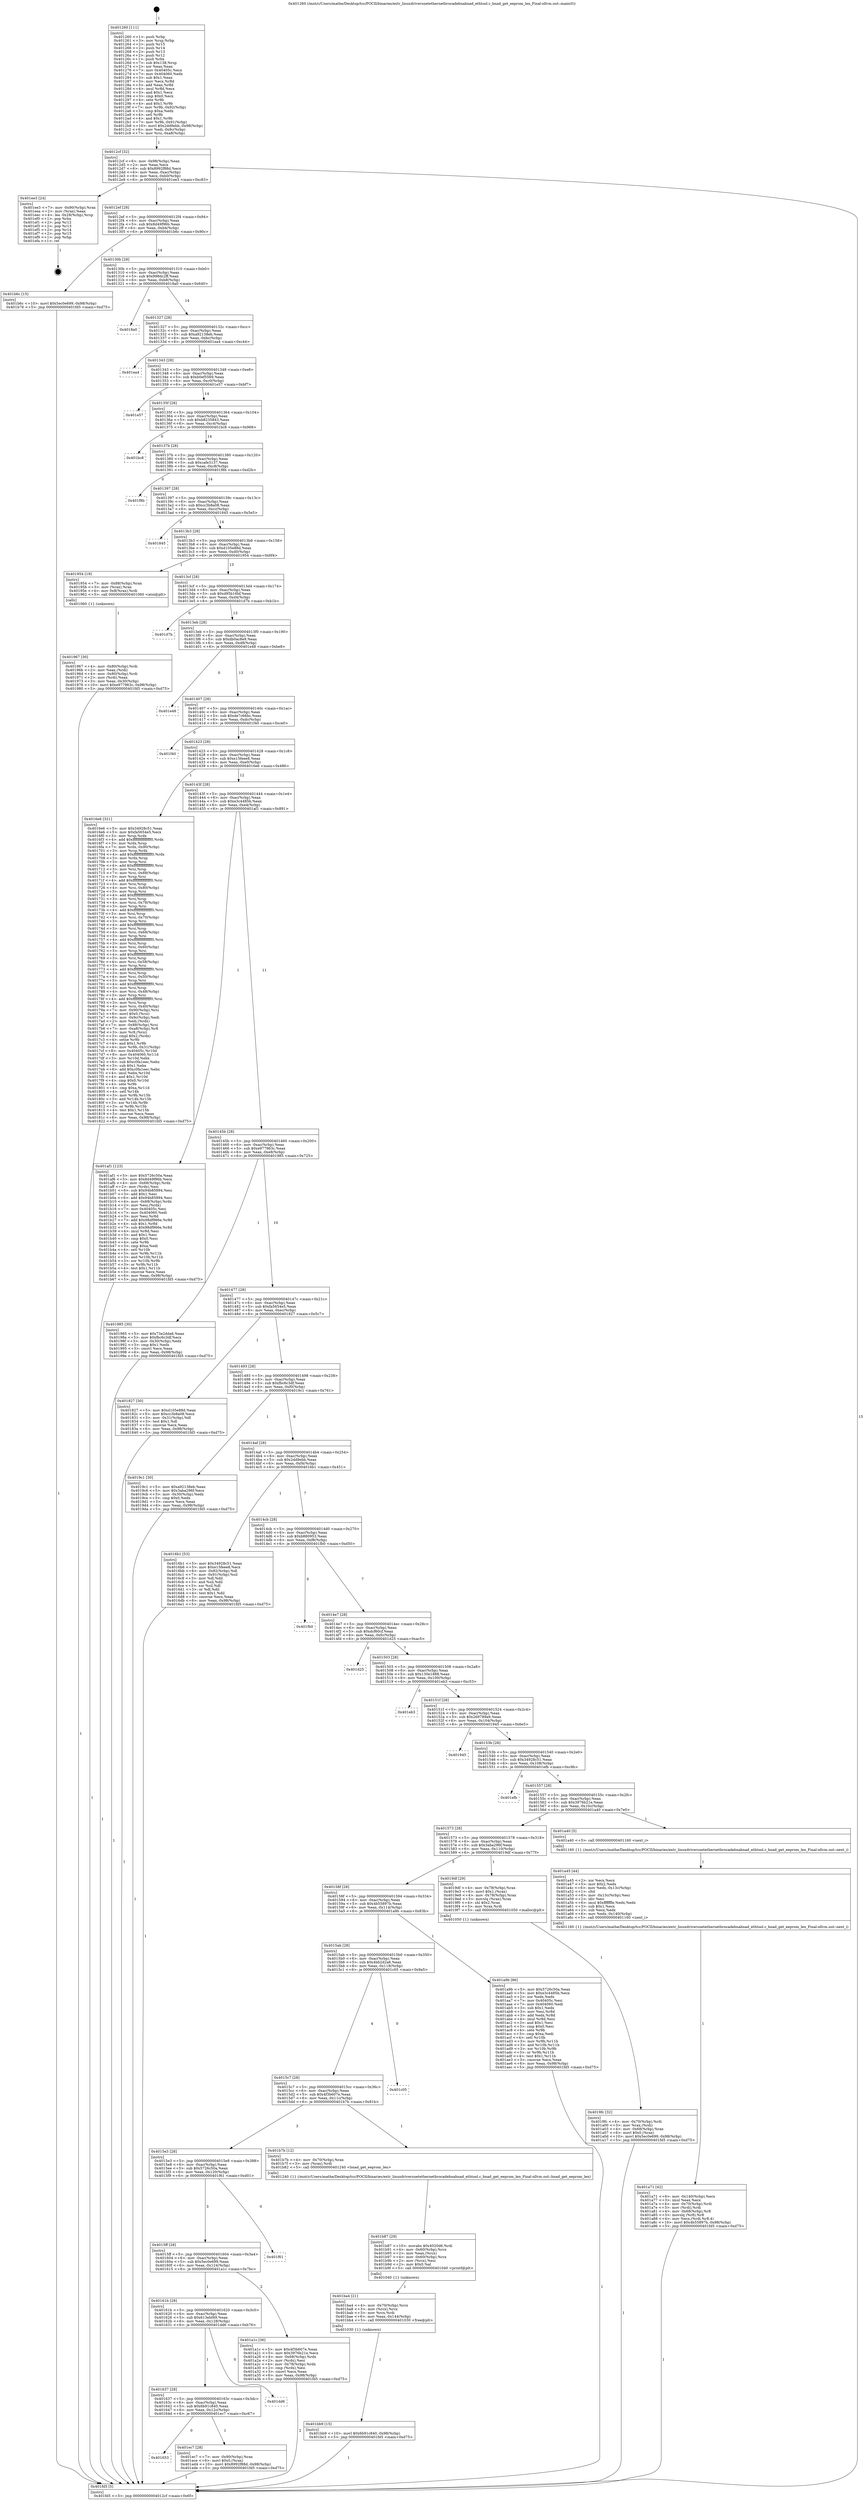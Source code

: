 digraph "0x401260" {
  label = "0x401260 (/mnt/c/Users/mathe/Desktop/tcc/POCII/binaries/extr_linuxdriversnetethernetbrocadebnabnad_ethtool.c_bnad_get_eeprom_len_Final-ollvm.out::main(0))"
  labelloc = "t"
  node[shape=record]

  Entry [label="",width=0.3,height=0.3,shape=circle,fillcolor=black,style=filled]
  "0x4012cf" [label="{
     0x4012cf [32]\l
     | [instrs]\l
     &nbsp;&nbsp;0x4012cf \<+6\>: mov -0x98(%rbp),%eax\l
     &nbsp;&nbsp;0x4012d5 \<+2\>: mov %eax,%ecx\l
     &nbsp;&nbsp;0x4012d7 \<+6\>: sub $0x8992f88d,%ecx\l
     &nbsp;&nbsp;0x4012dd \<+6\>: mov %eax,-0xac(%rbp)\l
     &nbsp;&nbsp;0x4012e3 \<+6\>: mov %ecx,-0xb0(%rbp)\l
     &nbsp;&nbsp;0x4012e9 \<+6\>: je 0000000000401ee3 \<main+0xc83\>\l
  }"]
  "0x401ee3" [label="{
     0x401ee3 [24]\l
     | [instrs]\l
     &nbsp;&nbsp;0x401ee3 \<+7\>: mov -0x90(%rbp),%rax\l
     &nbsp;&nbsp;0x401eea \<+2\>: mov (%rax),%eax\l
     &nbsp;&nbsp;0x401eec \<+4\>: lea -0x28(%rbp),%rsp\l
     &nbsp;&nbsp;0x401ef0 \<+1\>: pop %rbx\l
     &nbsp;&nbsp;0x401ef1 \<+2\>: pop %r12\l
     &nbsp;&nbsp;0x401ef3 \<+2\>: pop %r13\l
     &nbsp;&nbsp;0x401ef5 \<+2\>: pop %r14\l
     &nbsp;&nbsp;0x401ef7 \<+2\>: pop %r15\l
     &nbsp;&nbsp;0x401ef9 \<+1\>: pop %rbp\l
     &nbsp;&nbsp;0x401efa \<+1\>: ret\l
  }"]
  "0x4012ef" [label="{
     0x4012ef [28]\l
     | [instrs]\l
     &nbsp;&nbsp;0x4012ef \<+5\>: jmp 00000000004012f4 \<main+0x94\>\l
     &nbsp;&nbsp;0x4012f4 \<+6\>: mov -0xac(%rbp),%eax\l
     &nbsp;&nbsp;0x4012fa \<+5\>: sub $0x8d49f96b,%eax\l
     &nbsp;&nbsp;0x4012ff \<+6\>: mov %eax,-0xb4(%rbp)\l
     &nbsp;&nbsp;0x401305 \<+6\>: je 0000000000401b6c \<main+0x90c\>\l
  }"]
  Exit [label="",width=0.3,height=0.3,shape=circle,fillcolor=black,style=filled,peripheries=2]
  "0x401b6c" [label="{
     0x401b6c [15]\l
     | [instrs]\l
     &nbsp;&nbsp;0x401b6c \<+10\>: movl $0x5ec0e699,-0x98(%rbp)\l
     &nbsp;&nbsp;0x401b76 \<+5\>: jmp 0000000000401fd5 \<main+0xd75\>\l
  }"]
  "0x40130b" [label="{
     0x40130b [28]\l
     | [instrs]\l
     &nbsp;&nbsp;0x40130b \<+5\>: jmp 0000000000401310 \<main+0xb0\>\l
     &nbsp;&nbsp;0x401310 \<+6\>: mov -0xac(%rbp),%eax\l
     &nbsp;&nbsp;0x401316 \<+5\>: sub $0x998dc2ff,%eax\l
     &nbsp;&nbsp;0x40131b \<+6\>: mov %eax,-0xb8(%rbp)\l
     &nbsp;&nbsp;0x401321 \<+6\>: je 00000000004018a0 \<main+0x640\>\l
  }"]
  "0x401653" [label="{
     0x401653\l
  }", style=dashed]
  "0x4018a0" [label="{
     0x4018a0\l
  }", style=dashed]
  "0x401327" [label="{
     0x401327 [28]\l
     | [instrs]\l
     &nbsp;&nbsp;0x401327 \<+5\>: jmp 000000000040132c \<main+0xcc\>\l
     &nbsp;&nbsp;0x40132c \<+6\>: mov -0xac(%rbp),%eax\l
     &nbsp;&nbsp;0x401332 \<+5\>: sub $0xa92138eb,%eax\l
     &nbsp;&nbsp;0x401337 \<+6\>: mov %eax,-0xbc(%rbp)\l
     &nbsp;&nbsp;0x40133d \<+6\>: je 0000000000401ea4 \<main+0xc44\>\l
  }"]
  "0x401ec7" [label="{
     0x401ec7 [28]\l
     | [instrs]\l
     &nbsp;&nbsp;0x401ec7 \<+7\>: mov -0x90(%rbp),%rax\l
     &nbsp;&nbsp;0x401ece \<+6\>: movl $0x0,(%rax)\l
     &nbsp;&nbsp;0x401ed4 \<+10\>: movl $0x8992f88d,-0x98(%rbp)\l
     &nbsp;&nbsp;0x401ede \<+5\>: jmp 0000000000401fd5 \<main+0xd75\>\l
  }"]
  "0x401ea4" [label="{
     0x401ea4\l
  }", style=dashed]
  "0x401343" [label="{
     0x401343 [28]\l
     | [instrs]\l
     &nbsp;&nbsp;0x401343 \<+5\>: jmp 0000000000401348 \<main+0xe8\>\l
     &nbsp;&nbsp;0x401348 \<+6\>: mov -0xac(%rbp),%eax\l
     &nbsp;&nbsp;0x40134e \<+5\>: sub $0xb0ef5569,%eax\l
     &nbsp;&nbsp;0x401353 \<+6\>: mov %eax,-0xc0(%rbp)\l
     &nbsp;&nbsp;0x401359 \<+6\>: je 0000000000401e57 \<main+0xbf7\>\l
  }"]
  "0x401637" [label="{
     0x401637 [28]\l
     | [instrs]\l
     &nbsp;&nbsp;0x401637 \<+5\>: jmp 000000000040163c \<main+0x3dc\>\l
     &nbsp;&nbsp;0x40163c \<+6\>: mov -0xac(%rbp),%eax\l
     &nbsp;&nbsp;0x401642 \<+5\>: sub $0x6b91c840,%eax\l
     &nbsp;&nbsp;0x401647 \<+6\>: mov %eax,-0x12c(%rbp)\l
     &nbsp;&nbsp;0x40164d \<+6\>: je 0000000000401ec7 \<main+0xc67\>\l
  }"]
  "0x401e57" [label="{
     0x401e57\l
  }", style=dashed]
  "0x40135f" [label="{
     0x40135f [28]\l
     | [instrs]\l
     &nbsp;&nbsp;0x40135f \<+5\>: jmp 0000000000401364 \<main+0x104\>\l
     &nbsp;&nbsp;0x401364 \<+6\>: mov -0xac(%rbp),%eax\l
     &nbsp;&nbsp;0x40136a \<+5\>: sub $0xb8235843,%eax\l
     &nbsp;&nbsp;0x40136f \<+6\>: mov %eax,-0xc4(%rbp)\l
     &nbsp;&nbsp;0x401375 \<+6\>: je 0000000000401bc8 \<main+0x968\>\l
  }"]
  "0x401dd6" [label="{
     0x401dd6\l
  }", style=dashed]
  "0x401bc8" [label="{
     0x401bc8\l
  }", style=dashed]
  "0x40137b" [label="{
     0x40137b [28]\l
     | [instrs]\l
     &nbsp;&nbsp;0x40137b \<+5\>: jmp 0000000000401380 \<main+0x120\>\l
     &nbsp;&nbsp;0x401380 \<+6\>: mov -0xac(%rbp),%eax\l
     &nbsp;&nbsp;0x401386 \<+5\>: sub $0xcafe3137,%eax\l
     &nbsp;&nbsp;0x40138b \<+6\>: mov %eax,-0xc8(%rbp)\l
     &nbsp;&nbsp;0x401391 \<+6\>: je 0000000000401f8b \<main+0xd2b\>\l
  }"]
  "0x401bb9" [label="{
     0x401bb9 [15]\l
     | [instrs]\l
     &nbsp;&nbsp;0x401bb9 \<+10\>: movl $0x6b91c840,-0x98(%rbp)\l
     &nbsp;&nbsp;0x401bc3 \<+5\>: jmp 0000000000401fd5 \<main+0xd75\>\l
  }"]
  "0x401f8b" [label="{
     0x401f8b\l
  }", style=dashed]
  "0x401397" [label="{
     0x401397 [28]\l
     | [instrs]\l
     &nbsp;&nbsp;0x401397 \<+5\>: jmp 000000000040139c \<main+0x13c\>\l
     &nbsp;&nbsp;0x40139c \<+6\>: mov -0xac(%rbp),%eax\l
     &nbsp;&nbsp;0x4013a2 \<+5\>: sub $0xcc3b8a08,%eax\l
     &nbsp;&nbsp;0x4013a7 \<+6\>: mov %eax,-0xcc(%rbp)\l
     &nbsp;&nbsp;0x4013ad \<+6\>: je 0000000000401845 \<main+0x5e5\>\l
  }"]
  "0x401ba4" [label="{
     0x401ba4 [21]\l
     | [instrs]\l
     &nbsp;&nbsp;0x401ba4 \<+4\>: mov -0x70(%rbp),%rcx\l
     &nbsp;&nbsp;0x401ba8 \<+3\>: mov (%rcx),%rcx\l
     &nbsp;&nbsp;0x401bab \<+3\>: mov %rcx,%rdi\l
     &nbsp;&nbsp;0x401bae \<+6\>: mov %eax,-0x144(%rbp)\l
     &nbsp;&nbsp;0x401bb4 \<+5\>: call 0000000000401030 \<free@plt\>\l
     | [calls]\l
     &nbsp;&nbsp;0x401030 \{1\} (unknown)\l
  }"]
  "0x401845" [label="{
     0x401845\l
  }", style=dashed]
  "0x4013b3" [label="{
     0x4013b3 [28]\l
     | [instrs]\l
     &nbsp;&nbsp;0x4013b3 \<+5\>: jmp 00000000004013b8 \<main+0x158\>\l
     &nbsp;&nbsp;0x4013b8 \<+6\>: mov -0xac(%rbp),%eax\l
     &nbsp;&nbsp;0x4013be \<+5\>: sub $0xd105e88d,%eax\l
     &nbsp;&nbsp;0x4013c3 \<+6\>: mov %eax,-0xd0(%rbp)\l
     &nbsp;&nbsp;0x4013c9 \<+6\>: je 0000000000401954 \<main+0x6f4\>\l
  }"]
  "0x401b87" [label="{
     0x401b87 [29]\l
     | [instrs]\l
     &nbsp;&nbsp;0x401b87 \<+10\>: movabs $0x4020d6,%rdi\l
     &nbsp;&nbsp;0x401b91 \<+4\>: mov -0x60(%rbp),%rcx\l
     &nbsp;&nbsp;0x401b95 \<+2\>: mov %eax,(%rcx)\l
     &nbsp;&nbsp;0x401b97 \<+4\>: mov -0x60(%rbp),%rcx\l
     &nbsp;&nbsp;0x401b9b \<+2\>: mov (%rcx),%esi\l
     &nbsp;&nbsp;0x401b9d \<+2\>: mov $0x0,%al\l
     &nbsp;&nbsp;0x401b9f \<+5\>: call 0000000000401040 \<printf@plt\>\l
     | [calls]\l
     &nbsp;&nbsp;0x401040 \{1\} (unknown)\l
  }"]
  "0x401954" [label="{
     0x401954 [19]\l
     | [instrs]\l
     &nbsp;&nbsp;0x401954 \<+7\>: mov -0x88(%rbp),%rax\l
     &nbsp;&nbsp;0x40195b \<+3\>: mov (%rax),%rax\l
     &nbsp;&nbsp;0x40195e \<+4\>: mov 0x8(%rax),%rdi\l
     &nbsp;&nbsp;0x401962 \<+5\>: call 0000000000401060 \<atoi@plt\>\l
     | [calls]\l
     &nbsp;&nbsp;0x401060 \{1\} (unknown)\l
  }"]
  "0x4013cf" [label="{
     0x4013cf [28]\l
     | [instrs]\l
     &nbsp;&nbsp;0x4013cf \<+5\>: jmp 00000000004013d4 \<main+0x174\>\l
     &nbsp;&nbsp;0x4013d4 \<+6\>: mov -0xac(%rbp),%eax\l
     &nbsp;&nbsp;0x4013da \<+5\>: sub $0xd95b16bf,%eax\l
     &nbsp;&nbsp;0x4013df \<+6\>: mov %eax,-0xd4(%rbp)\l
     &nbsp;&nbsp;0x4013e5 \<+6\>: je 0000000000401d7b \<main+0xb1b\>\l
  }"]
  "0x401a71" [label="{
     0x401a71 [42]\l
     | [instrs]\l
     &nbsp;&nbsp;0x401a71 \<+6\>: mov -0x140(%rbp),%ecx\l
     &nbsp;&nbsp;0x401a77 \<+3\>: imul %eax,%ecx\l
     &nbsp;&nbsp;0x401a7a \<+4\>: mov -0x70(%rbp),%rdi\l
     &nbsp;&nbsp;0x401a7e \<+3\>: mov (%rdi),%rdi\l
     &nbsp;&nbsp;0x401a81 \<+4\>: mov -0x68(%rbp),%r8\l
     &nbsp;&nbsp;0x401a85 \<+3\>: movslq (%r8),%r8\l
     &nbsp;&nbsp;0x401a88 \<+4\>: mov %ecx,(%rdi,%r8,4)\l
     &nbsp;&nbsp;0x401a8c \<+10\>: movl $0x4b55897b,-0x98(%rbp)\l
     &nbsp;&nbsp;0x401a96 \<+5\>: jmp 0000000000401fd5 \<main+0xd75\>\l
  }"]
  "0x401d7b" [label="{
     0x401d7b\l
  }", style=dashed]
  "0x4013eb" [label="{
     0x4013eb [28]\l
     | [instrs]\l
     &nbsp;&nbsp;0x4013eb \<+5\>: jmp 00000000004013f0 \<main+0x190\>\l
     &nbsp;&nbsp;0x4013f0 \<+6\>: mov -0xac(%rbp),%eax\l
     &nbsp;&nbsp;0x4013f6 \<+5\>: sub $0xdb0ac8e9,%eax\l
     &nbsp;&nbsp;0x4013fb \<+6\>: mov %eax,-0xd8(%rbp)\l
     &nbsp;&nbsp;0x401401 \<+6\>: je 0000000000401e48 \<main+0xbe8\>\l
  }"]
  "0x401a45" [label="{
     0x401a45 [44]\l
     | [instrs]\l
     &nbsp;&nbsp;0x401a45 \<+2\>: xor %ecx,%ecx\l
     &nbsp;&nbsp;0x401a47 \<+5\>: mov $0x2,%edx\l
     &nbsp;&nbsp;0x401a4c \<+6\>: mov %edx,-0x13c(%rbp)\l
     &nbsp;&nbsp;0x401a52 \<+1\>: cltd\l
     &nbsp;&nbsp;0x401a53 \<+6\>: mov -0x13c(%rbp),%esi\l
     &nbsp;&nbsp;0x401a59 \<+2\>: idiv %esi\l
     &nbsp;&nbsp;0x401a5b \<+6\>: imul $0xfffffffe,%edx,%edx\l
     &nbsp;&nbsp;0x401a61 \<+3\>: sub $0x1,%ecx\l
     &nbsp;&nbsp;0x401a64 \<+2\>: sub %ecx,%edx\l
     &nbsp;&nbsp;0x401a66 \<+6\>: mov %edx,-0x140(%rbp)\l
     &nbsp;&nbsp;0x401a6c \<+5\>: call 0000000000401160 \<next_i\>\l
     | [calls]\l
     &nbsp;&nbsp;0x401160 \{1\} (/mnt/c/Users/mathe/Desktop/tcc/POCII/binaries/extr_linuxdriversnetethernetbrocadebnabnad_ethtool.c_bnad_get_eeprom_len_Final-ollvm.out::next_i)\l
  }"]
  "0x401e48" [label="{
     0x401e48\l
  }", style=dashed]
  "0x401407" [label="{
     0x401407 [28]\l
     | [instrs]\l
     &nbsp;&nbsp;0x401407 \<+5\>: jmp 000000000040140c \<main+0x1ac\>\l
     &nbsp;&nbsp;0x40140c \<+6\>: mov -0xac(%rbp),%eax\l
     &nbsp;&nbsp;0x401412 \<+5\>: sub $0xde7c66bc,%eax\l
     &nbsp;&nbsp;0x401417 \<+6\>: mov %eax,-0xdc(%rbp)\l
     &nbsp;&nbsp;0x40141d \<+6\>: je 0000000000401f40 \<main+0xce0\>\l
  }"]
  "0x40161b" [label="{
     0x40161b [28]\l
     | [instrs]\l
     &nbsp;&nbsp;0x40161b \<+5\>: jmp 0000000000401620 \<main+0x3c0\>\l
     &nbsp;&nbsp;0x401620 \<+6\>: mov -0xac(%rbp),%eax\l
     &nbsp;&nbsp;0x401626 \<+5\>: sub $0x613ebf49,%eax\l
     &nbsp;&nbsp;0x40162b \<+6\>: mov %eax,-0x128(%rbp)\l
     &nbsp;&nbsp;0x401631 \<+6\>: je 0000000000401dd6 \<main+0xb76\>\l
  }"]
  "0x401f40" [label="{
     0x401f40\l
  }", style=dashed]
  "0x401423" [label="{
     0x401423 [28]\l
     | [instrs]\l
     &nbsp;&nbsp;0x401423 \<+5\>: jmp 0000000000401428 \<main+0x1c8\>\l
     &nbsp;&nbsp;0x401428 \<+6\>: mov -0xac(%rbp),%eax\l
     &nbsp;&nbsp;0x40142e \<+5\>: sub $0xe15feee8,%eax\l
     &nbsp;&nbsp;0x401433 \<+6\>: mov %eax,-0xe0(%rbp)\l
     &nbsp;&nbsp;0x401439 \<+6\>: je 00000000004016e6 \<main+0x486\>\l
  }"]
  "0x401a1c" [label="{
     0x401a1c [36]\l
     | [instrs]\l
     &nbsp;&nbsp;0x401a1c \<+5\>: mov $0x4f3b607e,%eax\l
     &nbsp;&nbsp;0x401a21 \<+5\>: mov $0x3976b21e,%ecx\l
     &nbsp;&nbsp;0x401a26 \<+4\>: mov -0x68(%rbp),%rdx\l
     &nbsp;&nbsp;0x401a2a \<+2\>: mov (%rdx),%esi\l
     &nbsp;&nbsp;0x401a2c \<+4\>: mov -0x78(%rbp),%rdx\l
     &nbsp;&nbsp;0x401a30 \<+2\>: cmp (%rdx),%esi\l
     &nbsp;&nbsp;0x401a32 \<+3\>: cmovl %ecx,%eax\l
     &nbsp;&nbsp;0x401a35 \<+6\>: mov %eax,-0x98(%rbp)\l
     &nbsp;&nbsp;0x401a3b \<+5\>: jmp 0000000000401fd5 \<main+0xd75\>\l
  }"]
  "0x4016e6" [label="{
     0x4016e6 [321]\l
     | [instrs]\l
     &nbsp;&nbsp;0x4016e6 \<+5\>: mov $0x34928c51,%eax\l
     &nbsp;&nbsp;0x4016eb \<+5\>: mov $0xfa5654e5,%ecx\l
     &nbsp;&nbsp;0x4016f0 \<+3\>: mov %rsp,%rdx\l
     &nbsp;&nbsp;0x4016f3 \<+4\>: add $0xfffffffffffffff0,%rdx\l
     &nbsp;&nbsp;0x4016f7 \<+3\>: mov %rdx,%rsp\l
     &nbsp;&nbsp;0x4016fa \<+7\>: mov %rdx,-0x90(%rbp)\l
     &nbsp;&nbsp;0x401701 \<+3\>: mov %rsp,%rdx\l
     &nbsp;&nbsp;0x401704 \<+4\>: add $0xfffffffffffffff0,%rdx\l
     &nbsp;&nbsp;0x401708 \<+3\>: mov %rdx,%rsp\l
     &nbsp;&nbsp;0x40170b \<+3\>: mov %rsp,%rsi\l
     &nbsp;&nbsp;0x40170e \<+4\>: add $0xfffffffffffffff0,%rsi\l
     &nbsp;&nbsp;0x401712 \<+3\>: mov %rsi,%rsp\l
     &nbsp;&nbsp;0x401715 \<+7\>: mov %rsi,-0x88(%rbp)\l
     &nbsp;&nbsp;0x40171c \<+3\>: mov %rsp,%rsi\l
     &nbsp;&nbsp;0x40171f \<+4\>: add $0xfffffffffffffff0,%rsi\l
     &nbsp;&nbsp;0x401723 \<+3\>: mov %rsi,%rsp\l
     &nbsp;&nbsp;0x401726 \<+4\>: mov %rsi,-0x80(%rbp)\l
     &nbsp;&nbsp;0x40172a \<+3\>: mov %rsp,%rsi\l
     &nbsp;&nbsp;0x40172d \<+4\>: add $0xfffffffffffffff0,%rsi\l
     &nbsp;&nbsp;0x401731 \<+3\>: mov %rsi,%rsp\l
     &nbsp;&nbsp;0x401734 \<+4\>: mov %rsi,-0x78(%rbp)\l
     &nbsp;&nbsp;0x401738 \<+3\>: mov %rsp,%rsi\l
     &nbsp;&nbsp;0x40173b \<+4\>: add $0xfffffffffffffff0,%rsi\l
     &nbsp;&nbsp;0x40173f \<+3\>: mov %rsi,%rsp\l
     &nbsp;&nbsp;0x401742 \<+4\>: mov %rsi,-0x70(%rbp)\l
     &nbsp;&nbsp;0x401746 \<+3\>: mov %rsp,%rsi\l
     &nbsp;&nbsp;0x401749 \<+4\>: add $0xfffffffffffffff0,%rsi\l
     &nbsp;&nbsp;0x40174d \<+3\>: mov %rsi,%rsp\l
     &nbsp;&nbsp;0x401750 \<+4\>: mov %rsi,-0x68(%rbp)\l
     &nbsp;&nbsp;0x401754 \<+3\>: mov %rsp,%rsi\l
     &nbsp;&nbsp;0x401757 \<+4\>: add $0xfffffffffffffff0,%rsi\l
     &nbsp;&nbsp;0x40175b \<+3\>: mov %rsi,%rsp\l
     &nbsp;&nbsp;0x40175e \<+4\>: mov %rsi,-0x60(%rbp)\l
     &nbsp;&nbsp;0x401762 \<+3\>: mov %rsp,%rsi\l
     &nbsp;&nbsp;0x401765 \<+4\>: add $0xfffffffffffffff0,%rsi\l
     &nbsp;&nbsp;0x401769 \<+3\>: mov %rsi,%rsp\l
     &nbsp;&nbsp;0x40176c \<+4\>: mov %rsi,-0x58(%rbp)\l
     &nbsp;&nbsp;0x401770 \<+3\>: mov %rsp,%rsi\l
     &nbsp;&nbsp;0x401773 \<+4\>: add $0xfffffffffffffff0,%rsi\l
     &nbsp;&nbsp;0x401777 \<+3\>: mov %rsi,%rsp\l
     &nbsp;&nbsp;0x40177a \<+4\>: mov %rsi,-0x50(%rbp)\l
     &nbsp;&nbsp;0x40177e \<+3\>: mov %rsp,%rsi\l
     &nbsp;&nbsp;0x401781 \<+4\>: add $0xfffffffffffffff0,%rsi\l
     &nbsp;&nbsp;0x401785 \<+3\>: mov %rsi,%rsp\l
     &nbsp;&nbsp;0x401788 \<+4\>: mov %rsi,-0x48(%rbp)\l
     &nbsp;&nbsp;0x40178c \<+3\>: mov %rsp,%rsi\l
     &nbsp;&nbsp;0x40178f \<+4\>: add $0xfffffffffffffff0,%rsi\l
     &nbsp;&nbsp;0x401793 \<+3\>: mov %rsi,%rsp\l
     &nbsp;&nbsp;0x401796 \<+4\>: mov %rsi,-0x40(%rbp)\l
     &nbsp;&nbsp;0x40179a \<+7\>: mov -0x90(%rbp),%rsi\l
     &nbsp;&nbsp;0x4017a1 \<+6\>: movl $0x0,(%rsi)\l
     &nbsp;&nbsp;0x4017a7 \<+6\>: mov -0x9c(%rbp),%edi\l
     &nbsp;&nbsp;0x4017ad \<+2\>: mov %edi,(%rdx)\l
     &nbsp;&nbsp;0x4017af \<+7\>: mov -0x88(%rbp),%rsi\l
     &nbsp;&nbsp;0x4017b6 \<+7\>: mov -0xa8(%rbp),%r8\l
     &nbsp;&nbsp;0x4017bd \<+3\>: mov %r8,(%rsi)\l
     &nbsp;&nbsp;0x4017c0 \<+3\>: cmpl $0x2,(%rdx)\l
     &nbsp;&nbsp;0x4017c3 \<+4\>: setne %r9b\l
     &nbsp;&nbsp;0x4017c7 \<+4\>: and $0x1,%r9b\l
     &nbsp;&nbsp;0x4017cb \<+4\>: mov %r9b,-0x31(%rbp)\l
     &nbsp;&nbsp;0x4017cf \<+8\>: mov 0x40405c,%r10d\l
     &nbsp;&nbsp;0x4017d7 \<+8\>: mov 0x404060,%r11d\l
     &nbsp;&nbsp;0x4017df \<+3\>: mov %r10d,%ebx\l
     &nbsp;&nbsp;0x4017e2 \<+6\>: sub $0xc0fa1eec,%ebx\l
     &nbsp;&nbsp;0x4017e8 \<+3\>: sub $0x1,%ebx\l
     &nbsp;&nbsp;0x4017eb \<+6\>: add $0xc0fa1eec,%ebx\l
     &nbsp;&nbsp;0x4017f1 \<+4\>: imul %ebx,%r10d\l
     &nbsp;&nbsp;0x4017f5 \<+4\>: and $0x1,%r10d\l
     &nbsp;&nbsp;0x4017f9 \<+4\>: cmp $0x0,%r10d\l
     &nbsp;&nbsp;0x4017fd \<+4\>: sete %r9b\l
     &nbsp;&nbsp;0x401801 \<+4\>: cmp $0xa,%r11d\l
     &nbsp;&nbsp;0x401805 \<+4\>: setl %r14b\l
     &nbsp;&nbsp;0x401809 \<+3\>: mov %r9b,%r15b\l
     &nbsp;&nbsp;0x40180c \<+3\>: and %r14b,%r15b\l
     &nbsp;&nbsp;0x40180f \<+3\>: xor %r14b,%r9b\l
     &nbsp;&nbsp;0x401812 \<+3\>: or %r9b,%r15b\l
     &nbsp;&nbsp;0x401815 \<+4\>: test $0x1,%r15b\l
     &nbsp;&nbsp;0x401819 \<+3\>: cmovne %ecx,%eax\l
     &nbsp;&nbsp;0x40181c \<+6\>: mov %eax,-0x98(%rbp)\l
     &nbsp;&nbsp;0x401822 \<+5\>: jmp 0000000000401fd5 \<main+0xd75\>\l
  }"]
  "0x40143f" [label="{
     0x40143f [28]\l
     | [instrs]\l
     &nbsp;&nbsp;0x40143f \<+5\>: jmp 0000000000401444 \<main+0x1e4\>\l
     &nbsp;&nbsp;0x401444 \<+6\>: mov -0xac(%rbp),%eax\l
     &nbsp;&nbsp;0x40144a \<+5\>: sub $0xe3c4485b,%eax\l
     &nbsp;&nbsp;0x40144f \<+6\>: mov %eax,-0xe4(%rbp)\l
     &nbsp;&nbsp;0x401455 \<+6\>: je 0000000000401af1 \<main+0x891\>\l
  }"]
  "0x4015ff" [label="{
     0x4015ff [28]\l
     | [instrs]\l
     &nbsp;&nbsp;0x4015ff \<+5\>: jmp 0000000000401604 \<main+0x3a4\>\l
     &nbsp;&nbsp;0x401604 \<+6\>: mov -0xac(%rbp),%eax\l
     &nbsp;&nbsp;0x40160a \<+5\>: sub $0x5ec0e699,%eax\l
     &nbsp;&nbsp;0x40160f \<+6\>: mov %eax,-0x124(%rbp)\l
     &nbsp;&nbsp;0x401615 \<+6\>: je 0000000000401a1c \<main+0x7bc\>\l
  }"]
  "0x401af1" [label="{
     0x401af1 [123]\l
     | [instrs]\l
     &nbsp;&nbsp;0x401af1 \<+5\>: mov $0x5726c50a,%eax\l
     &nbsp;&nbsp;0x401af6 \<+5\>: mov $0x8d49f96b,%ecx\l
     &nbsp;&nbsp;0x401afb \<+4\>: mov -0x68(%rbp),%rdx\l
     &nbsp;&nbsp;0x401aff \<+2\>: mov (%rdx),%esi\l
     &nbsp;&nbsp;0x401b01 \<+6\>: sub $0x94b85894,%esi\l
     &nbsp;&nbsp;0x401b07 \<+3\>: add $0x1,%esi\l
     &nbsp;&nbsp;0x401b0a \<+6\>: add $0x94b85894,%esi\l
     &nbsp;&nbsp;0x401b10 \<+4\>: mov -0x68(%rbp),%rdx\l
     &nbsp;&nbsp;0x401b14 \<+2\>: mov %esi,(%rdx)\l
     &nbsp;&nbsp;0x401b16 \<+7\>: mov 0x40405c,%esi\l
     &nbsp;&nbsp;0x401b1d \<+7\>: mov 0x404060,%edi\l
     &nbsp;&nbsp;0x401b24 \<+3\>: mov %esi,%r8d\l
     &nbsp;&nbsp;0x401b27 \<+7\>: add $0x98df966e,%r8d\l
     &nbsp;&nbsp;0x401b2e \<+4\>: sub $0x1,%r8d\l
     &nbsp;&nbsp;0x401b32 \<+7\>: sub $0x98df966e,%r8d\l
     &nbsp;&nbsp;0x401b39 \<+4\>: imul %r8d,%esi\l
     &nbsp;&nbsp;0x401b3d \<+3\>: and $0x1,%esi\l
     &nbsp;&nbsp;0x401b40 \<+3\>: cmp $0x0,%esi\l
     &nbsp;&nbsp;0x401b43 \<+4\>: sete %r9b\l
     &nbsp;&nbsp;0x401b47 \<+3\>: cmp $0xa,%edi\l
     &nbsp;&nbsp;0x401b4a \<+4\>: setl %r10b\l
     &nbsp;&nbsp;0x401b4e \<+3\>: mov %r9b,%r11b\l
     &nbsp;&nbsp;0x401b51 \<+3\>: and %r10b,%r11b\l
     &nbsp;&nbsp;0x401b54 \<+3\>: xor %r10b,%r9b\l
     &nbsp;&nbsp;0x401b57 \<+3\>: or %r9b,%r11b\l
     &nbsp;&nbsp;0x401b5a \<+4\>: test $0x1,%r11b\l
     &nbsp;&nbsp;0x401b5e \<+3\>: cmovne %ecx,%eax\l
     &nbsp;&nbsp;0x401b61 \<+6\>: mov %eax,-0x98(%rbp)\l
     &nbsp;&nbsp;0x401b67 \<+5\>: jmp 0000000000401fd5 \<main+0xd75\>\l
  }"]
  "0x40145b" [label="{
     0x40145b [28]\l
     | [instrs]\l
     &nbsp;&nbsp;0x40145b \<+5\>: jmp 0000000000401460 \<main+0x200\>\l
     &nbsp;&nbsp;0x401460 \<+6\>: mov -0xac(%rbp),%eax\l
     &nbsp;&nbsp;0x401466 \<+5\>: sub $0xe977963c,%eax\l
     &nbsp;&nbsp;0x40146b \<+6\>: mov %eax,-0xe8(%rbp)\l
     &nbsp;&nbsp;0x401471 \<+6\>: je 0000000000401985 \<main+0x725\>\l
  }"]
  "0x401f61" [label="{
     0x401f61\l
  }", style=dashed]
  "0x401985" [label="{
     0x401985 [30]\l
     | [instrs]\l
     &nbsp;&nbsp;0x401985 \<+5\>: mov $0x73e2dda6,%eax\l
     &nbsp;&nbsp;0x40198a \<+5\>: mov $0xfbc6c3df,%ecx\l
     &nbsp;&nbsp;0x40198f \<+3\>: mov -0x30(%rbp),%edx\l
     &nbsp;&nbsp;0x401992 \<+3\>: cmp $0x1,%edx\l
     &nbsp;&nbsp;0x401995 \<+3\>: cmovl %ecx,%eax\l
     &nbsp;&nbsp;0x401998 \<+6\>: mov %eax,-0x98(%rbp)\l
     &nbsp;&nbsp;0x40199e \<+5\>: jmp 0000000000401fd5 \<main+0xd75\>\l
  }"]
  "0x401477" [label="{
     0x401477 [28]\l
     | [instrs]\l
     &nbsp;&nbsp;0x401477 \<+5\>: jmp 000000000040147c \<main+0x21c\>\l
     &nbsp;&nbsp;0x40147c \<+6\>: mov -0xac(%rbp),%eax\l
     &nbsp;&nbsp;0x401482 \<+5\>: sub $0xfa5654e5,%eax\l
     &nbsp;&nbsp;0x401487 \<+6\>: mov %eax,-0xec(%rbp)\l
     &nbsp;&nbsp;0x40148d \<+6\>: je 0000000000401827 \<main+0x5c7\>\l
  }"]
  "0x4015e3" [label="{
     0x4015e3 [28]\l
     | [instrs]\l
     &nbsp;&nbsp;0x4015e3 \<+5\>: jmp 00000000004015e8 \<main+0x388\>\l
     &nbsp;&nbsp;0x4015e8 \<+6\>: mov -0xac(%rbp),%eax\l
     &nbsp;&nbsp;0x4015ee \<+5\>: sub $0x5726c50a,%eax\l
     &nbsp;&nbsp;0x4015f3 \<+6\>: mov %eax,-0x120(%rbp)\l
     &nbsp;&nbsp;0x4015f9 \<+6\>: je 0000000000401f61 \<main+0xd01\>\l
  }"]
  "0x401827" [label="{
     0x401827 [30]\l
     | [instrs]\l
     &nbsp;&nbsp;0x401827 \<+5\>: mov $0xd105e88d,%eax\l
     &nbsp;&nbsp;0x40182c \<+5\>: mov $0xcc3b8a08,%ecx\l
     &nbsp;&nbsp;0x401831 \<+3\>: mov -0x31(%rbp),%dl\l
     &nbsp;&nbsp;0x401834 \<+3\>: test $0x1,%dl\l
     &nbsp;&nbsp;0x401837 \<+3\>: cmovne %ecx,%eax\l
     &nbsp;&nbsp;0x40183a \<+6\>: mov %eax,-0x98(%rbp)\l
     &nbsp;&nbsp;0x401840 \<+5\>: jmp 0000000000401fd5 \<main+0xd75\>\l
  }"]
  "0x401493" [label="{
     0x401493 [28]\l
     | [instrs]\l
     &nbsp;&nbsp;0x401493 \<+5\>: jmp 0000000000401498 \<main+0x238\>\l
     &nbsp;&nbsp;0x401498 \<+6\>: mov -0xac(%rbp),%eax\l
     &nbsp;&nbsp;0x40149e \<+5\>: sub $0xfbc6c3df,%eax\l
     &nbsp;&nbsp;0x4014a3 \<+6\>: mov %eax,-0xf0(%rbp)\l
     &nbsp;&nbsp;0x4014a9 \<+6\>: je 00000000004019c1 \<main+0x761\>\l
  }"]
  "0x401b7b" [label="{
     0x401b7b [12]\l
     | [instrs]\l
     &nbsp;&nbsp;0x401b7b \<+4\>: mov -0x70(%rbp),%rax\l
     &nbsp;&nbsp;0x401b7f \<+3\>: mov (%rax),%rdi\l
     &nbsp;&nbsp;0x401b82 \<+5\>: call 0000000000401240 \<bnad_get_eeprom_len\>\l
     | [calls]\l
     &nbsp;&nbsp;0x401240 \{1\} (/mnt/c/Users/mathe/Desktop/tcc/POCII/binaries/extr_linuxdriversnetethernetbrocadebnabnad_ethtool.c_bnad_get_eeprom_len_Final-ollvm.out::bnad_get_eeprom_len)\l
  }"]
  "0x4019c1" [label="{
     0x4019c1 [30]\l
     | [instrs]\l
     &nbsp;&nbsp;0x4019c1 \<+5\>: mov $0xa92138eb,%eax\l
     &nbsp;&nbsp;0x4019c6 \<+5\>: mov $0x3aba296f,%ecx\l
     &nbsp;&nbsp;0x4019cb \<+3\>: mov -0x30(%rbp),%edx\l
     &nbsp;&nbsp;0x4019ce \<+3\>: cmp $0x0,%edx\l
     &nbsp;&nbsp;0x4019d1 \<+3\>: cmove %ecx,%eax\l
     &nbsp;&nbsp;0x4019d4 \<+6\>: mov %eax,-0x98(%rbp)\l
     &nbsp;&nbsp;0x4019da \<+5\>: jmp 0000000000401fd5 \<main+0xd75\>\l
  }"]
  "0x4014af" [label="{
     0x4014af [28]\l
     | [instrs]\l
     &nbsp;&nbsp;0x4014af \<+5\>: jmp 00000000004014b4 \<main+0x254\>\l
     &nbsp;&nbsp;0x4014b4 \<+6\>: mov -0xac(%rbp),%eax\l
     &nbsp;&nbsp;0x4014ba \<+5\>: sub $0x2dd9ebb,%eax\l
     &nbsp;&nbsp;0x4014bf \<+6\>: mov %eax,-0xf4(%rbp)\l
     &nbsp;&nbsp;0x4014c5 \<+6\>: je 00000000004016b1 \<main+0x451\>\l
  }"]
  "0x4015c7" [label="{
     0x4015c7 [28]\l
     | [instrs]\l
     &nbsp;&nbsp;0x4015c7 \<+5\>: jmp 00000000004015cc \<main+0x36c\>\l
     &nbsp;&nbsp;0x4015cc \<+6\>: mov -0xac(%rbp),%eax\l
     &nbsp;&nbsp;0x4015d2 \<+5\>: sub $0x4f3b607e,%eax\l
     &nbsp;&nbsp;0x4015d7 \<+6\>: mov %eax,-0x11c(%rbp)\l
     &nbsp;&nbsp;0x4015dd \<+6\>: je 0000000000401b7b \<main+0x91b\>\l
  }"]
  "0x4016b1" [label="{
     0x4016b1 [53]\l
     | [instrs]\l
     &nbsp;&nbsp;0x4016b1 \<+5\>: mov $0x34928c51,%eax\l
     &nbsp;&nbsp;0x4016b6 \<+5\>: mov $0xe15feee8,%ecx\l
     &nbsp;&nbsp;0x4016bb \<+6\>: mov -0x92(%rbp),%dl\l
     &nbsp;&nbsp;0x4016c1 \<+7\>: mov -0x91(%rbp),%sil\l
     &nbsp;&nbsp;0x4016c8 \<+3\>: mov %dl,%dil\l
     &nbsp;&nbsp;0x4016cb \<+3\>: and %sil,%dil\l
     &nbsp;&nbsp;0x4016ce \<+3\>: xor %sil,%dl\l
     &nbsp;&nbsp;0x4016d1 \<+3\>: or %dl,%dil\l
     &nbsp;&nbsp;0x4016d4 \<+4\>: test $0x1,%dil\l
     &nbsp;&nbsp;0x4016d8 \<+3\>: cmovne %ecx,%eax\l
     &nbsp;&nbsp;0x4016db \<+6\>: mov %eax,-0x98(%rbp)\l
     &nbsp;&nbsp;0x4016e1 \<+5\>: jmp 0000000000401fd5 \<main+0xd75\>\l
  }"]
  "0x4014cb" [label="{
     0x4014cb [28]\l
     | [instrs]\l
     &nbsp;&nbsp;0x4014cb \<+5\>: jmp 00000000004014d0 \<main+0x270\>\l
     &nbsp;&nbsp;0x4014d0 \<+6\>: mov -0xac(%rbp),%eax\l
     &nbsp;&nbsp;0x4014d6 \<+5\>: sub $0xb880953,%eax\l
     &nbsp;&nbsp;0x4014db \<+6\>: mov %eax,-0xf8(%rbp)\l
     &nbsp;&nbsp;0x4014e1 \<+6\>: je 0000000000401fb0 \<main+0xd50\>\l
  }"]
  "0x401fd5" [label="{
     0x401fd5 [5]\l
     | [instrs]\l
     &nbsp;&nbsp;0x401fd5 \<+5\>: jmp 00000000004012cf \<main+0x6f\>\l
  }"]
  "0x401260" [label="{
     0x401260 [111]\l
     | [instrs]\l
     &nbsp;&nbsp;0x401260 \<+1\>: push %rbp\l
     &nbsp;&nbsp;0x401261 \<+3\>: mov %rsp,%rbp\l
     &nbsp;&nbsp;0x401264 \<+2\>: push %r15\l
     &nbsp;&nbsp;0x401266 \<+2\>: push %r14\l
     &nbsp;&nbsp;0x401268 \<+2\>: push %r13\l
     &nbsp;&nbsp;0x40126a \<+2\>: push %r12\l
     &nbsp;&nbsp;0x40126c \<+1\>: push %rbx\l
     &nbsp;&nbsp;0x40126d \<+7\>: sub $0x138,%rsp\l
     &nbsp;&nbsp;0x401274 \<+2\>: xor %eax,%eax\l
     &nbsp;&nbsp;0x401276 \<+7\>: mov 0x40405c,%ecx\l
     &nbsp;&nbsp;0x40127d \<+7\>: mov 0x404060,%edx\l
     &nbsp;&nbsp;0x401284 \<+3\>: sub $0x1,%eax\l
     &nbsp;&nbsp;0x401287 \<+3\>: mov %ecx,%r8d\l
     &nbsp;&nbsp;0x40128a \<+3\>: add %eax,%r8d\l
     &nbsp;&nbsp;0x40128d \<+4\>: imul %r8d,%ecx\l
     &nbsp;&nbsp;0x401291 \<+3\>: and $0x1,%ecx\l
     &nbsp;&nbsp;0x401294 \<+3\>: cmp $0x0,%ecx\l
     &nbsp;&nbsp;0x401297 \<+4\>: sete %r9b\l
     &nbsp;&nbsp;0x40129b \<+4\>: and $0x1,%r9b\l
     &nbsp;&nbsp;0x40129f \<+7\>: mov %r9b,-0x92(%rbp)\l
     &nbsp;&nbsp;0x4012a6 \<+3\>: cmp $0xa,%edx\l
     &nbsp;&nbsp;0x4012a9 \<+4\>: setl %r9b\l
     &nbsp;&nbsp;0x4012ad \<+4\>: and $0x1,%r9b\l
     &nbsp;&nbsp;0x4012b1 \<+7\>: mov %r9b,-0x91(%rbp)\l
     &nbsp;&nbsp;0x4012b8 \<+10\>: movl $0x2dd9ebb,-0x98(%rbp)\l
     &nbsp;&nbsp;0x4012c2 \<+6\>: mov %edi,-0x9c(%rbp)\l
     &nbsp;&nbsp;0x4012c8 \<+7\>: mov %rsi,-0xa8(%rbp)\l
  }"]
  "0x401c05" [label="{
     0x401c05\l
  }", style=dashed]
  "0x401967" [label="{
     0x401967 [30]\l
     | [instrs]\l
     &nbsp;&nbsp;0x401967 \<+4\>: mov -0x80(%rbp),%rdi\l
     &nbsp;&nbsp;0x40196b \<+2\>: mov %eax,(%rdi)\l
     &nbsp;&nbsp;0x40196d \<+4\>: mov -0x80(%rbp),%rdi\l
     &nbsp;&nbsp;0x401971 \<+2\>: mov (%rdi),%eax\l
     &nbsp;&nbsp;0x401973 \<+3\>: mov %eax,-0x30(%rbp)\l
     &nbsp;&nbsp;0x401976 \<+10\>: movl $0xe977963c,-0x98(%rbp)\l
     &nbsp;&nbsp;0x401980 \<+5\>: jmp 0000000000401fd5 \<main+0xd75\>\l
  }"]
  "0x4015ab" [label="{
     0x4015ab [28]\l
     | [instrs]\l
     &nbsp;&nbsp;0x4015ab \<+5\>: jmp 00000000004015b0 \<main+0x350\>\l
     &nbsp;&nbsp;0x4015b0 \<+6\>: mov -0xac(%rbp),%eax\l
     &nbsp;&nbsp;0x4015b6 \<+5\>: sub $0x4bb2d2a6,%eax\l
     &nbsp;&nbsp;0x4015bb \<+6\>: mov %eax,-0x118(%rbp)\l
     &nbsp;&nbsp;0x4015c1 \<+6\>: je 0000000000401c05 \<main+0x9a5\>\l
  }"]
  "0x401fb0" [label="{
     0x401fb0\l
  }", style=dashed]
  "0x4014e7" [label="{
     0x4014e7 [28]\l
     | [instrs]\l
     &nbsp;&nbsp;0x4014e7 \<+5\>: jmp 00000000004014ec \<main+0x28c\>\l
     &nbsp;&nbsp;0x4014ec \<+6\>: mov -0xac(%rbp),%eax\l
     &nbsp;&nbsp;0x4014f2 \<+5\>: sub $0xdcf60cf,%eax\l
     &nbsp;&nbsp;0x4014f7 \<+6\>: mov %eax,-0xfc(%rbp)\l
     &nbsp;&nbsp;0x4014fd \<+6\>: je 0000000000401d25 \<main+0xac5\>\l
  }"]
  "0x401a9b" [label="{
     0x401a9b [86]\l
     | [instrs]\l
     &nbsp;&nbsp;0x401a9b \<+5\>: mov $0x5726c50a,%eax\l
     &nbsp;&nbsp;0x401aa0 \<+5\>: mov $0xe3c4485b,%ecx\l
     &nbsp;&nbsp;0x401aa5 \<+2\>: xor %edx,%edx\l
     &nbsp;&nbsp;0x401aa7 \<+7\>: mov 0x40405c,%esi\l
     &nbsp;&nbsp;0x401aae \<+7\>: mov 0x404060,%edi\l
     &nbsp;&nbsp;0x401ab5 \<+3\>: sub $0x1,%edx\l
     &nbsp;&nbsp;0x401ab8 \<+3\>: mov %esi,%r8d\l
     &nbsp;&nbsp;0x401abb \<+3\>: add %edx,%r8d\l
     &nbsp;&nbsp;0x401abe \<+4\>: imul %r8d,%esi\l
     &nbsp;&nbsp;0x401ac2 \<+3\>: and $0x1,%esi\l
     &nbsp;&nbsp;0x401ac5 \<+3\>: cmp $0x0,%esi\l
     &nbsp;&nbsp;0x401ac8 \<+4\>: sete %r9b\l
     &nbsp;&nbsp;0x401acc \<+3\>: cmp $0xa,%edi\l
     &nbsp;&nbsp;0x401acf \<+4\>: setl %r10b\l
     &nbsp;&nbsp;0x401ad3 \<+3\>: mov %r9b,%r11b\l
     &nbsp;&nbsp;0x401ad6 \<+3\>: and %r10b,%r11b\l
     &nbsp;&nbsp;0x401ad9 \<+3\>: xor %r10b,%r9b\l
     &nbsp;&nbsp;0x401adc \<+3\>: or %r9b,%r11b\l
     &nbsp;&nbsp;0x401adf \<+4\>: test $0x1,%r11b\l
     &nbsp;&nbsp;0x401ae3 \<+3\>: cmovne %ecx,%eax\l
     &nbsp;&nbsp;0x401ae6 \<+6\>: mov %eax,-0x98(%rbp)\l
     &nbsp;&nbsp;0x401aec \<+5\>: jmp 0000000000401fd5 \<main+0xd75\>\l
  }"]
  "0x401d25" [label="{
     0x401d25\l
  }", style=dashed]
  "0x401503" [label="{
     0x401503 [28]\l
     | [instrs]\l
     &nbsp;&nbsp;0x401503 \<+5\>: jmp 0000000000401508 \<main+0x2a8\>\l
     &nbsp;&nbsp;0x401508 \<+6\>: mov -0xac(%rbp),%eax\l
     &nbsp;&nbsp;0x40150e \<+5\>: sub $0x130e1888,%eax\l
     &nbsp;&nbsp;0x401513 \<+6\>: mov %eax,-0x100(%rbp)\l
     &nbsp;&nbsp;0x401519 \<+6\>: je 0000000000401eb3 \<main+0xc53\>\l
  }"]
  "0x4019fc" [label="{
     0x4019fc [32]\l
     | [instrs]\l
     &nbsp;&nbsp;0x4019fc \<+4\>: mov -0x70(%rbp),%rdi\l
     &nbsp;&nbsp;0x401a00 \<+3\>: mov %rax,(%rdi)\l
     &nbsp;&nbsp;0x401a03 \<+4\>: mov -0x68(%rbp),%rax\l
     &nbsp;&nbsp;0x401a07 \<+6\>: movl $0x0,(%rax)\l
     &nbsp;&nbsp;0x401a0d \<+10\>: movl $0x5ec0e699,-0x98(%rbp)\l
     &nbsp;&nbsp;0x401a17 \<+5\>: jmp 0000000000401fd5 \<main+0xd75\>\l
  }"]
  "0x401eb3" [label="{
     0x401eb3\l
  }", style=dashed]
  "0x40151f" [label="{
     0x40151f [28]\l
     | [instrs]\l
     &nbsp;&nbsp;0x40151f \<+5\>: jmp 0000000000401524 \<main+0x2c4\>\l
     &nbsp;&nbsp;0x401524 \<+6\>: mov -0xac(%rbp),%eax\l
     &nbsp;&nbsp;0x40152a \<+5\>: sub $0x269789a9,%eax\l
     &nbsp;&nbsp;0x40152f \<+6\>: mov %eax,-0x104(%rbp)\l
     &nbsp;&nbsp;0x401535 \<+6\>: je 0000000000401945 \<main+0x6e5\>\l
  }"]
  "0x40158f" [label="{
     0x40158f [28]\l
     | [instrs]\l
     &nbsp;&nbsp;0x40158f \<+5\>: jmp 0000000000401594 \<main+0x334\>\l
     &nbsp;&nbsp;0x401594 \<+6\>: mov -0xac(%rbp),%eax\l
     &nbsp;&nbsp;0x40159a \<+5\>: sub $0x4b55897b,%eax\l
     &nbsp;&nbsp;0x40159f \<+6\>: mov %eax,-0x114(%rbp)\l
     &nbsp;&nbsp;0x4015a5 \<+6\>: je 0000000000401a9b \<main+0x83b\>\l
  }"]
  "0x401945" [label="{
     0x401945\l
  }", style=dashed]
  "0x40153b" [label="{
     0x40153b [28]\l
     | [instrs]\l
     &nbsp;&nbsp;0x40153b \<+5\>: jmp 0000000000401540 \<main+0x2e0\>\l
     &nbsp;&nbsp;0x401540 \<+6\>: mov -0xac(%rbp),%eax\l
     &nbsp;&nbsp;0x401546 \<+5\>: sub $0x34928c51,%eax\l
     &nbsp;&nbsp;0x40154b \<+6\>: mov %eax,-0x108(%rbp)\l
     &nbsp;&nbsp;0x401551 \<+6\>: je 0000000000401efb \<main+0xc9b\>\l
  }"]
  "0x4019df" [label="{
     0x4019df [29]\l
     | [instrs]\l
     &nbsp;&nbsp;0x4019df \<+4\>: mov -0x78(%rbp),%rax\l
     &nbsp;&nbsp;0x4019e3 \<+6\>: movl $0x1,(%rax)\l
     &nbsp;&nbsp;0x4019e9 \<+4\>: mov -0x78(%rbp),%rax\l
     &nbsp;&nbsp;0x4019ed \<+3\>: movslq (%rax),%rax\l
     &nbsp;&nbsp;0x4019f0 \<+4\>: shl $0x2,%rax\l
     &nbsp;&nbsp;0x4019f4 \<+3\>: mov %rax,%rdi\l
     &nbsp;&nbsp;0x4019f7 \<+5\>: call 0000000000401050 \<malloc@plt\>\l
     | [calls]\l
     &nbsp;&nbsp;0x401050 \{1\} (unknown)\l
  }"]
  "0x401efb" [label="{
     0x401efb\l
  }", style=dashed]
  "0x401557" [label="{
     0x401557 [28]\l
     | [instrs]\l
     &nbsp;&nbsp;0x401557 \<+5\>: jmp 000000000040155c \<main+0x2fc\>\l
     &nbsp;&nbsp;0x40155c \<+6\>: mov -0xac(%rbp),%eax\l
     &nbsp;&nbsp;0x401562 \<+5\>: sub $0x3976b21e,%eax\l
     &nbsp;&nbsp;0x401567 \<+6\>: mov %eax,-0x10c(%rbp)\l
     &nbsp;&nbsp;0x40156d \<+6\>: je 0000000000401a40 \<main+0x7e0\>\l
  }"]
  "0x401573" [label="{
     0x401573 [28]\l
     | [instrs]\l
     &nbsp;&nbsp;0x401573 \<+5\>: jmp 0000000000401578 \<main+0x318\>\l
     &nbsp;&nbsp;0x401578 \<+6\>: mov -0xac(%rbp),%eax\l
     &nbsp;&nbsp;0x40157e \<+5\>: sub $0x3aba296f,%eax\l
     &nbsp;&nbsp;0x401583 \<+6\>: mov %eax,-0x110(%rbp)\l
     &nbsp;&nbsp;0x401589 \<+6\>: je 00000000004019df \<main+0x77f\>\l
  }"]
  "0x401a40" [label="{
     0x401a40 [5]\l
     | [instrs]\l
     &nbsp;&nbsp;0x401a40 \<+5\>: call 0000000000401160 \<next_i\>\l
     | [calls]\l
     &nbsp;&nbsp;0x401160 \{1\} (/mnt/c/Users/mathe/Desktop/tcc/POCII/binaries/extr_linuxdriversnetethernetbrocadebnabnad_ethtool.c_bnad_get_eeprom_len_Final-ollvm.out::next_i)\l
  }"]
  Entry -> "0x401260" [label=" 1"]
  "0x4012cf" -> "0x401ee3" [label=" 1"]
  "0x4012cf" -> "0x4012ef" [label=" 15"]
  "0x401ee3" -> Exit [label=" 1"]
  "0x4012ef" -> "0x401b6c" [label=" 1"]
  "0x4012ef" -> "0x40130b" [label=" 14"]
  "0x401ec7" -> "0x401fd5" [label=" 1"]
  "0x40130b" -> "0x4018a0" [label=" 0"]
  "0x40130b" -> "0x401327" [label=" 14"]
  "0x401637" -> "0x401653" [label=" 0"]
  "0x401327" -> "0x401ea4" [label=" 0"]
  "0x401327" -> "0x401343" [label=" 14"]
  "0x401637" -> "0x401ec7" [label=" 1"]
  "0x401343" -> "0x401e57" [label=" 0"]
  "0x401343" -> "0x40135f" [label=" 14"]
  "0x40161b" -> "0x401637" [label=" 1"]
  "0x40135f" -> "0x401bc8" [label=" 0"]
  "0x40135f" -> "0x40137b" [label=" 14"]
  "0x40161b" -> "0x401dd6" [label=" 0"]
  "0x40137b" -> "0x401f8b" [label=" 0"]
  "0x40137b" -> "0x401397" [label=" 14"]
  "0x401bb9" -> "0x401fd5" [label=" 1"]
  "0x401397" -> "0x401845" [label=" 0"]
  "0x401397" -> "0x4013b3" [label=" 14"]
  "0x401ba4" -> "0x401bb9" [label=" 1"]
  "0x4013b3" -> "0x401954" [label=" 1"]
  "0x4013b3" -> "0x4013cf" [label=" 13"]
  "0x401b87" -> "0x401ba4" [label=" 1"]
  "0x4013cf" -> "0x401d7b" [label=" 0"]
  "0x4013cf" -> "0x4013eb" [label=" 13"]
  "0x401b7b" -> "0x401b87" [label=" 1"]
  "0x4013eb" -> "0x401e48" [label=" 0"]
  "0x4013eb" -> "0x401407" [label=" 13"]
  "0x401b6c" -> "0x401fd5" [label=" 1"]
  "0x401407" -> "0x401f40" [label=" 0"]
  "0x401407" -> "0x401423" [label=" 13"]
  "0x401af1" -> "0x401fd5" [label=" 1"]
  "0x401423" -> "0x4016e6" [label=" 1"]
  "0x401423" -> "0x40143f" [label=" 12"]
  "0x401a9b" -> "0x401fd5" [label=" 1"]
  "0x40143f" -> "0x401af1" [label=" 1"]
  "0x40143f" -> "0x40145b" [label=" 11"]
  "0x401a45" -> "0x401a71" [label=" 1"]
  "0x40145b" -> "0x401985" [label=" 1"]
  "0x40145b" -> "0x401477" [label=" 10"]
  "0x401a40" -> "0x401a45" [label=" 1"]
  "0x401477" -> "0x401827" [label=" 1"]
  "0x401477" -> "0x401493" [label=" 9"]
  "0x4015ff" -> "0x40161b" [label=" 1"]
  "0x401493" -> "0x4019c1" [label=" 1"]
  "0x401493" -> "0x4014af" [label=" 8"]
  "0x4015ff" -> "0x401a1c" [label=" 2"]
  "0x4014af" -> "0x4016b1" [label=" 1"]
  "0x4014af" -> "0x4014cb" [label=" 7"]
  "0x4016b1" -> "0x401fd5" [label=" 1"]
  "0x401260" -> "0x4012cf" [label=" 1"]
  "0x401fd5" -> "0x4012cf" [label=" 15"]
  "0x4015e3" -> "0x4015ff" [label=" 3"]
  "0x4016e6" -> "0x401fd5" [label=" 1"]
  "0x401827" -> "0x401fd5" [label=" 1"]
  "0x401954" -> "0x401967" [label=" 1"]
  "0x401967" -> "0x401fd5" [label=" 1"]
  "0x401985" -> "0x401fd5" [label=" 1"]
  "0x4019c1" -> "0x401fd5" [label=" 1"]
  "0x4015e3" -> "0x401f61" [label=" 0"]
  "0x4014cb" -> "0x401fb0" [label=" 0"]
  "0x4014cb" -> "0x4014e7" [label=" 7"]
  "0x4015c7" -> "0x4015e3" [label=" 3"]
  "0x4014e7" -> "0x401d25" [label=" 0"]
  "0x4014e7" -> "0x401503" [label=" 7"]
  "0x4015c7" -> "0x401b7b" [label=" 1"]
  "0x401503" -> "0x401eb3" [label=" 0"]
  "0x401503" -> "0x40151f" [label=" 7"]
  "0x4015ab" -> "0x4015c7" [label=" 4"]
  "0x40151f" -> "0x401945" [label=" 0"]
  "0x40151f" -> "0x40153b" [label=" 7"]
  "0x4015ab" -> "0x401c05" [label=" 0"]
  "0x40153b" -> "0x401efb" [label=" 0"]
  "0x40153b" -> "0x401557" [label=" 7"]
  "0x401a1c" -> "0x401fd5" [label=" 2"]
  "0x401557" -> "0x401a40" [label=" 1"]
  "0x401557" -> "0x401573" [label=" 6"]
  "0x40158f" -> "0x4015ab" [label=" 4"]
  "0x401573" -> "0x4019df" [label=" 1"]
  "0x401573" -> "0x40158f" [label=" 5"]
  "0x4019df" -> "0x4019fc" [label=" 1"]
  "0x4019fc" -> "0x401fd5" [label=" 1"]
  "0x401a71" -> "0x401fd5" [label=" 1"]
  "0x40158f" -> "0x401a9b" [label=" 1"]
}
